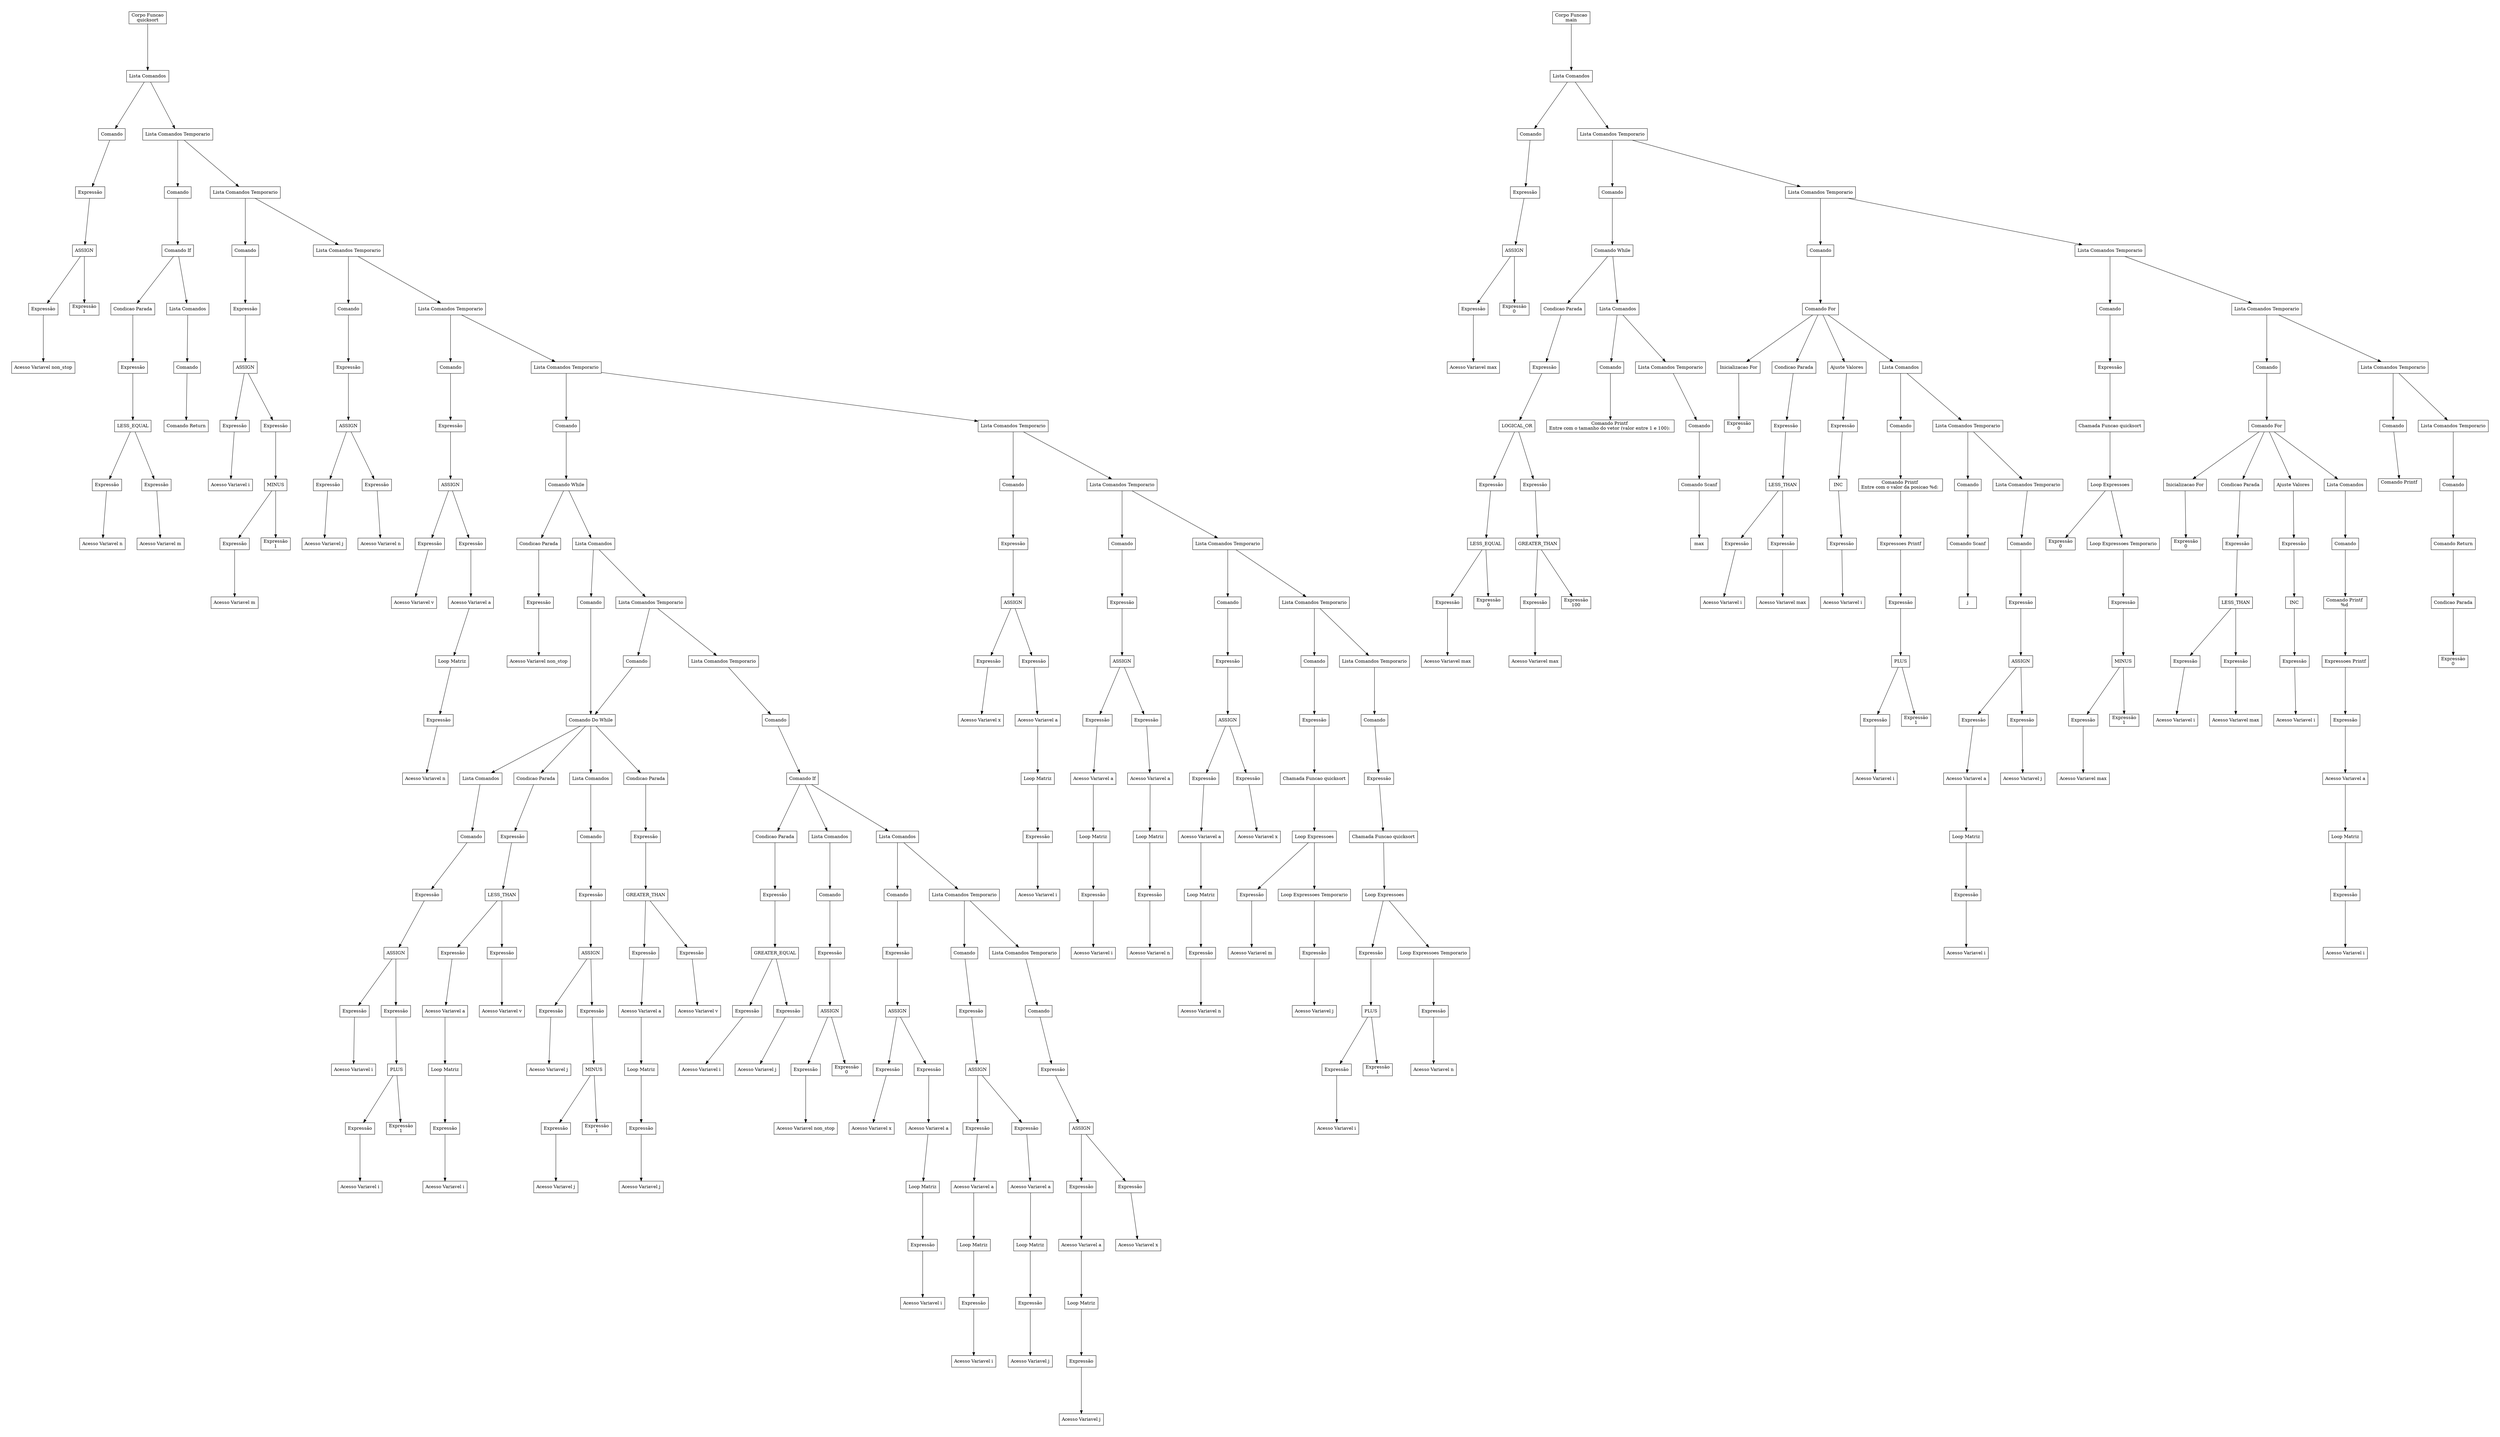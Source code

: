 digraph ARV {
graph [pad="0.5", nodesep="0.5", ranksep="2"];
	7 [shape = box, label = "Acesso Variavel non_stop"];
	6 -> 7;
	6 [shape = box, label = "Expressão
"];
	8 [shape = box, label = "Expressão
1"];
	5 -> 6;
	5 -> 8;
	5 [shape = box, label = "ASSIGN"];
	4 -> 5;
	4 [shape = box, label = "Expressão
"];
	3 -> 4;
	3 [shape = box, label = "Comando"];
	16 [shape = box, label = "Acesso Variavel n"];
	15 -> 16;
	15 [shape = box, label = "Expressão
"];
	18 [shape = box, label = "Acesso Variavel m"];
	17 -> 18;
	17 [shape = box, label = "Expressão
"];
	14 -> 15;
	14 -> 17;
	14 [shape = box, label = "LESS_EQUAL"];
	13 -> 14;
	13 [shape = box, label = "Expressão
"];
	12 -> 13;
	12 [shape = box, label = "Condicao Parada"];
	21 [shape = box, label = "Comando Return"];
	20 -> 21;
	20 [shape = box, label = "Comando"];
	19 -> 20;
	19 [shape = box, label = "Lista Comandos"];
	11 -> 12;
	11 -> 19;
	11 [shape = box, label = "Comando If"];
	10 -> 11;
	10 [shape = box, label = "Comando"];
	27 [shape = box, label = "Acesso Variavel i"];
	26 -> 27;
	26 [shape = box, label = "Expressão
"];
	31 [shape = box, label = "Acesso Variavel m"];
	30 -> 31;
	30 [shape = box, label = "Expressão
"];
	32 [shape = box, label = "Expressão
1"];
	29 -> 30;
	29 -> 32;
	29 [shape = box, label = "MINUS"];
	28 -> 29;
	28 [shape = box, label = "Expressão
"];
	25 -> 26;
	25 -> 28;
	25 [shape = box, label = "ASSIGN"];
	24 -> 25;
	24 [shape = box, label = "Expressão
"];
	23 -> 24;
	23 [shape = box, label = "Comando"];
	38 [shape = box, label = "Acesso Variavel j"];
	37 -> 38;
	37 [shape = box, label = "Expressão
"];
	40 [shape = box, label = "Acesso Variavel n"];
	39 -> 40;
	39 [shape = box, label = "Expressão
"];
	36 -> 37;
	36 -> 39;
	36 [shape = box, label = "ASSIGN"];
	35 -> 36;
	35 [shape = box, label = "Expressão
"];
	34 -> 35;
	34 [shape = box, label = "Comando"];
	46 [shape = box, label = "Acesso Variavel v"];
	45 -> 46;
	45 [shape = box, label = "Expressão
"];
	51 [shape = box, label = "Acesso Variavel n"];
	50 -> 51;
	50 [shape = box, label = "Expressão
"];
	49 -> 50;
	49 [shape = box, label = "Loop Matriz"];
	48 -> 49;
	48 [shape = box, label = "Acesso Variavel a"];
	47 -> 48;
	47 [shape = box, label = "Expressão
"];
	44 -> 45;
	44 -> 47;
	44 [shape = box, label = "ASSIGN"];
	43 -> 44;
	43 [shape = box, label = "Expressão
"];
	42 -> 43;
	42 [shape = box, label = "Comando"];
	57 [shape = box, label = "Acesso Variavel non_stop"];
	56 -> 57;
	56 [shape = box, label = "Expressão
"];
	55 -> 56;
	55 [shape = box, label = "Condicao Parada"];
	65 [shape = box, label = "Acesso Variavel i"];
	64 -> 65;
	64 [shape = box, label = "Expressão
"];
	69 [shape = box, label = "Acesso Variavel i"];
	68 -> 69;
	68 [shape = box, label = "Expressão
"];
	70 [shape = box, label = "Expressão
1"];
	67 -> 68;
	67 -> 70;
	67 [shape = box, label = "PLUS"];
	66 -> 67;
	66 [shape = box, label = "Expressão
"];
	63 -> 64;
	63 -> 66;
	63 [shape = box, label = "ASSIGN"];
	62 -> 63;
	62 [shape = box, label = "Expressão
"];
	61 -> 62;
	61 [shape = box, label = "Comando"];
	60 -> 61;
	60 [shape = box, label = "Lista Comandos"];
	78 [shape = box, label = "Acesso Variavel i"];
	77 -> 78;
	77 [shape = box, label = "Expressão
"];
	76 -> 77;
	76 [shape = box, label = "Loop Matriz"];
	75 -> 76;
	75 [shape = box, label = "Acesso Variavel a"];
	74 -> 75;
	74 [shape = box, label = "Expressão
"];
	80 [shape = box, label = "Acesso Variavel v"];
	79 -> 80;
	79 [shape = box, label = "Expressão
"];
	73 -> 74;
	73 -> 79;
	73 [shape = box, label = "LESS_THAN"];
	72 -> 73;
	72 [shape = box, label = "Expressão
"];
	71 -> 72;
	71 [shape = box, label = "Condicao Parada"];
	-1 -> 71;
	-1 -> 60;
	-1 [shape = box, label = "Comando Do While"];
	59 -> -1;
	59 [shape = box, label = "Comando"];
	88 [shape = box, label = "Acesso Variavel j"];
	87 -> 88;
	87 [shape = box, label = "Expressão
"];
	92 [shape = box, label = "Acesso Variavel j"];
	91 -> 92;
	91 [shape = box, label = "Expressão
"];
	93 [shape = box, label = "Expressão
1"];
	90 -> 91;
	90 -> 93;
	90 [shape = box, label = "MINUS"];
	89 -> 90;
	89 [shape = box, label = "Expressão
"];
	86 -> 87;
	86 -> 89;
	86 [shape = box, label = "ASSIGN"];
	85 -> 86;
	85 [shape = box, label = "Expressão
"];
	84 -> 85;
	84 [shape = box, label = "Comando"];
	83 -> 84;
	83 [shape = box, label = "Lista Comandos"];
	101 [shape = box, label = "Acesso Variavel j"];
	100 -> 101;
	100 [shape = box, label = "Expressão
"];
	99 -> 100;
	99 [shape = box, label = "Loop Matriz"];
	98 -> 99;
	98 [shape = box, label = "Acesso Variavel a"];
	97 -> 98;
	97 [shape = box, label = "Expressão
"];
	103 [shape = box, label = "Acesso Variavel v"];
	102 -> 103;
	102 [shape = box, label = "Expressão
"];
	96 -> 97;
	96 -> 102;
	96 [shape = box, label = "GREATER_THAN"];
	95 -> 96;
	95 [shape = box, label = "Expressão
"];
	94 -> 95;
	94 [shape = box, label = "Condicao Parada"];
	-1 -> 94;
	-1 -> 83;
	-1 [shape = box, label = "Comando Do While"];
	82 -> -1;
	82 [shape = box, label = "Comando"];
	111 [shape = box, label = "Acesso Variavel i"];
	110 -> 111;
	110 [shape = box, label = "Expressão
"];
	113 [shape = box, label = "Acesso Variavel j"];
	112 -> 113;
	112 [shape = box, label = "Expressão
"];
	109 -> 110;
	109 -> 112;
	109 [shape = box, label = "GREATER_EQUAL"];
	108 -> 109;
	108 [shape = box, label = "Expressão
"];
	107 -> 108;
	107 [shape = box, label = "Condicao Parada"];
	119 [shape = box, label = "Acesso Variavel non_stop"];
	118 -> 119;
	118 [shape = box, label = "Expressão
"];
	120 [shape = box, label = "Expressão
0"];
	117 -> 118;
	117 -> 120;
	117 [shape = box, label = "ASSIGN"];
	116 -> 117;
	116 [shape = box, label = "Expressão
"];
	115 -> 116;
	115 [shape = box, label = "Comando"];
	114 -> 115;
	114 [shape = box, label = "Lista Comandos"];
	126 [shape = box, label = "Acesso Variavel x"];
	125 -> 126;
	125 [shape = box, label = "Expressão
"];
	131 [shape = box, label = "Acesso Variavel i"];
	130 -> 131;
	130 [shape = box, label = "Expressão
"];
	129 -> 130;
	129 [shape = box, label = "Loop Matriz"];
	128 -> 129;
	128 [shape = box, label = "Acesso Variavel a"];
	127 -> 128;
	127 [shape = box, label = "Expressão
"];
	124 -> 125;
	124 -> 127;
	124 [shape = box, label = "ASSIGN"];
	123 -> 124;
	123 [shape = box, label = "Expressão
"];
	122 -> 123;
	122 [shape = box, label = "Comando"];
	140 [shape = box, label = "Acesso Variavel i"];
	139 -> 140;
	139 [shape = box, label = "Expressão
"];
	138 -> 139;
	138 [shape = box, label = "Loop Matriz"];
	137 -> 138;
	137 [shape = box, label = "Acesso Variavel a"];
	136 -> 137;
	136 [shape = box, label = "Expressão
"];
	145 [shape = box, label = "Acesso Variavel j"];
	144 -> 145;
	144 [shape = box, label = "Expressão
"];
	143 -> 144;
	143 [shape = box, label = "Loop Matriz"];
	142 -> 143;
	142 [shape = box, label = "Acesso Variavel a"];
	141 -> 142;
	141 [shape = box, label = "Expressão
"];
	135 -> 136;
	135 -> 141;
	135 [shape = box, label = "ASSIGN"];
	134 -> 135;
	134 [shape = box, label = "Expressão
"];
	133 -> 134;
	133 [shape = box, label = "Comando"];
	154 [shape = box, label = "Acesso Variavel j"];
	153 -> 154;
	153 [shape = box, label = "Expressão
"];
	152 -> 153;
	152 [shape = box, label = "Loop Matriz"];
	151 -> 152;
	151 [shape = box, label = "Acesso Variavel a"];
	150 -> 151;
	150 [shape = box, label = "Expressão
"];
	156 [shape = box, label = "Acesso Variavel x"];
	155 -> 156;
	155 [shape = box, label = "Expressão
"];
	149 -> 150;
	149 -> 155;
	149 [shape = box, label = "ASSIGN"];
	148 -> 149;
	148 [shape = box, label = "Expressão
"];
	147 -> 148;
	147 [shape = box, label = "Comando"];
	146 -> 147;
	146 [shape = box, label = "Lista Comandos Temporario"];
	132 -> 133;
	132 -> 146;
	132 [shape = box, label = "Lista Comandos Temporario"];
	121 -> 122;
	121 -> 132;
	121 [shape = box, label = "Lista Comandos"];
	106 -> 107;
	106 -> 114;
	106 -> 121;
	106 [shape = box, label = "Comando If"];
	105 -> 106;
	105 [shape = box, label = "Comando"];
	104 -> 105;
	104 [shape = box, label = "Lista Comandos Temporario"];
	81 -> 82;
	81 -> 104;
	81 [shape = box, label = "Lista Comandos Temporario"];
	58 -> 59;
	58 -> 81;
	58 [shape = box, label = "Lista Comandos"];
	54 -> 55;
	54 -> 58;
	54 [shape = box, label = "Comando While"];
	53 -> 54;
	53 [shape = box, label = "Comando"];
	162 [shape = box, label = "Acesso Variavel x"];
	161 -> 162;
	161 [shape = box, label = "Expressão
"];
	167 [shape = box, label = "Acesso Variavel i"];
	166 -> 167;
	166 [shape = box, label = "Expressão
"];
	165 -> 166;
	165 [shape = box, label = "Loop Matriz"];
	164 -> 165;
	164 [shape = box, label = "Acesso Variavel a"];
	163 -> 164;
	163 [shape = box, label = "Expressão
"];
	160 -> 161;
	160 -> 163;
	160 [shape = box, label = "ASSIGN"];
	159 -> 160;
	159 [shape = box, label = "Expressão
"];
	158 -> 159;
	158 [shape = box, label = "Comando"];
	176 [shape = box, label = "Acesso Variavel i"];
	175 -> 176;
	175 [shape = box, label = "Expressão
"];
	174 -> 175;
	174 [shape = box, label = "Loop Matriz"];
	173 -> 174;
	173 [shape = box, label = "Acesso Variavel a"];
	172 -> 173;
	172 [shape = box, label = "Expressão
"];
	181 [shape = box, label = "Acesso Variavel n"];
	180 -> 181;
	180 [shape = box, label = "Expressão
"];
	179 -> 180;
	179 [shape = box, label = "Loop Matriz"];
	178 -> 179;
	178 [shape = box, label = "Acesso Variavel a"];
	177 -> 178;
	177 [shape = box, label = "Expressão
"];
	171 -> 172;
	171 -> 177;
	171 [shape = box, label = "ASSIGN"];
	170 -> 171;
	170 [shape = box, label = "Expressão
"];
	169 -> 170;
	169 [shape = box, label = "Comando"];
	190 [shape = box, label = "Acesso Variavel n"];
	189 -> 190;
	189 [shape = box, label = "Expressão
"];
	188 -> 189;
	188 [shape = box, label = "Loop Matriz"];
	187 -> 188;
	187 [shape = box, label = "Acesso Variavel a"];
	186 -> 187;
	186 [shape = box, label = "Expressão
"];
	192 [shape = box, label = "Acesso Variavel x"];
	191 -> 192;
	191 [shape = box, label = "Expressão
"];
	185 -> 186;
	185 -> 191;
	185 [shape = box, label = "ASSIGN"];
	184 -> 185;
	184 [shape = box, label = "Expressão
"];
	183 -> 184;
	183 [shape = box, label = "Comando"];
	199 [shape = box, label = "Acesso Variavel m"];
	198 -> 199;
	198 [shape = box, label = "Expressão
"];
	202 [shape = box, label = "Acesso Variavel j"];
	201 -> 202;
	201 [shape = box, label = "Expressão
"];
	200 -> 201;
	200 [shape = box, label = "Loop Expressoes Temporario"];
	197 -> 198;
	197 -> 200;
	197 [shape = box, label = "Loop Expressoes"];
	196 -> 197;
	196 [shape = box, label = "Chamada Funcao quicksort"];
	195 -> 196;
	195 [shape = box, label = "Expressão
"];
	194 -> 195;
	194 [shape = box, label = "Comando"];
	211 [shape = box, label = "Acesso Variavel i"];
	210 -> 211;
	210 [shape = box, label = "Expressão
"];
	212 [shape = box, label = "Expressão
1"];
	209 -> 210;
	209 -> 212;
	209 [shape = box, label = "PLUS"];
	208 -> 209;
	208 [shape = box, label = "Expressão
"];
	215 [shape = box, label = "Acesso Variavel n"];
	214 -> 215;
	214 [shape = box, label = "Expressão
"];
	213 -> 214;
	213 [shape = box, label = "Loop Expressoes Temporario"];
	207 -> 208;
	207 -> 213;
	207 [shape = box, label = "Loop Expressoes"];
	206 -> 207;
	206 [shape = box, label = "Chamada Funcao quicksort"];
	205 -> 206;
	205 [shape = box, label = "Expressão
"];
	204 -> 205;
	204 [shape = box, label = "Comando"];
	203 -> 204;
	203 [shape = box, label = "Lista Comandos Temporario"];
	193 -> 194;
	193 -> 203;
	193 [shape = box, label = "Lista Comandos Temporario"];
	182 -> 183;
	182 -> 193;
	182 [shape = box, label = "Lista Comandos Temporario"];
	168 -> 169;
	168 -> 182;
	168 [shape = box, label = "Lista Comandos Temporario"];
	157 -> 158;
	157 -> 168;
	157 [shape = box, label = "Lista Comandos Temporario"];
	52 -> 53;
	52 -> 157;
	52 [shape = box, label = "Lista Comandos Temporario"];
	41 -> 42;
	41 -> 52;
	41 [shape = box, label = "Lista Comandos Temporario"];
	33 -> 34;
	33 -> 41;
	33 [shape = box, label = "Lista Comandos Temporario"];
	22 -> 23;
	22 -> 33;
	22 [shape = box, label = "Lista Comandos Temporario"];
	9 -> 10;
	9 -> 22;
	9 [shape = box, label = "Lista Comandos Temporario"];
	2 -> 3;
	2 -> 9;
	2 [shape = box, label = "Lista Comandos"];
	1 -> 2;
	1 [shape = box, label = "Corpo Funcao
quicksort"];
	223 [shape = box, label = "Acesso Variavel max"];
	222 -> 223;
	222 [shape = box, label = "Expressão
"];
	224 [shape = box, label = "Expressão
0"];
	221 -> 222;
	221 -> 224;
	221 [shape = box, label = "ASSIGN"];
	220 -> 221;
	220 [shape = box, label = "Expressão
"];
	219 -> 220;
	219 [shape = box, label = "Comando"];
	234 [shape = box, label = "Acesso Variavel max"];
	233 -> 234;
	233 [shape = box, label = "Expressão
"];
	235 [shape = box, label = "Expressão
0"];
	232 -> 233;
	232 -> 235;
	232 [shape = box, label = "LESS_EQUAL"];
	231 -> 232;
	231 [shape = box, label = "Expressão
"];
	239 [shape = box, label = "Acesso Variavel max"];
	238 -> 239;
	238 [shape = box, label = "Expressão
"];
	240 [shape = box, label = "Expressão
100"];
	237 -> 238;
	237 -> 240;
	237 [shape = box, label = "GREATER_THAN"];
	236 -> 237;
	236 [shape = box, label = "Expressão
"];
	230 -> 231;
	230 -> 236;
	230 [shape = box, label = "LOGICAL_OR"];
	229 -> 230;
	229 [shape = box, label = "Expressão
"];
	228 -> 229;
	228 [shape = box, label = "Condicao Parada"];
	243 [shape = box, label = "Comando Printf 
Entre com o tamanho do vetor (valor entre 1 e 100): "];
	242 -> 243;
	242 [shape = box, label = "Comando"];
	247 [shape = box, label = "max"];
	246 -> 247;
	246 [shape = box, label = "Comando Scanf"];
	245 -> 246;
	245 [shape = box, label = "Comando"];
	244 -> 245;
	244 [shape = box, label = "Lista Comandos Temporario"];
	241 -> 242;
	241 -> 244;
	241 [shape = box, label = "Lista Comandos"];
	227 -> 228;
	227 -> 241;
	227 [shape = box, label = "Comando While"];
	226 -> 227;
	226 [shape = box, label = "Comando"];
	252 [shape = box, label = "Expressão
0"];
	251 -> 252;
	251 [shape = box, label = "Inicializacao For"];
	257 [shape = box, label = "Acesso Variavel i"];
	256 -> 257;
	256 [shape = box, label = "Expressão
"];
	259 [shape = box, label = "Acesso Variavel max"];
	258 -> 259;
	258 [shape = box, label = "Expressão
"];
	255 -> 256;
	255 -> 258;
	255 [shape = box, label = "LESS_THAN"];
	254 -> 255;
	254 [shape = box, label = "Expressão
"];
	253 -> 254;
	253 [shape = box, label = "Condicao Parada"];
	264 [shape = box, label = "Acesso Variavel i"];
	263 -> 264;
	263 [shape = box, label = "Expressão
"];
	262 -> 263;
	262 [shape = box, label = "INC"];
	261 -> 262;
	261 [shape = box, label = "Expressão
"];
	260 -> 261;
	260 [shape = box, label = "Ajuste Valores"];
	272 [shape = box, label = "Acesso Variavel i"];
	271 -> 272;
	271 [shape = box, label = "Expressão
"];
	273 [shape = box, label = "Expressão
1"];
	270 -> 271;
	270 -> 273;
	270 [shape = box, label = "PLUS"];
	269 -> 270;
	269 [shape = box, label = "Expressão
"];
	268 -> 269;
	268 [shape = box, label = "Expressoes Printf"];
	267 -> 268;
	267 [shape = box, label = "Comando Printf 
Entre com o valor da posicao %d: "];
	266 -> 267;
	266 [shape = box, label = "Comando"];
	277 [shape = box, label = "j"];
	276 -> 277;
	276 [shape = box, label = "Comando Scanf"];
	275 -> 276;
	275 [shape = box, label = "Comando"];
	286 [shape = box, label = "Acesso Variavel i"];
	285 -> 286;
	285 [shape = box, label = "Expressão
"];
	284 -> 285;
	284 [shape = box, label = "Loop Matriz"];
	283 -> 284;
	283 [shape = box, label = "Acesso Variavel a"];
	282 -> 283;
	282 [shape = box, label = "Expressão
"];
	288 [shape = box, label = "Acesso Variavel j"];
	287 -> 288;
	287 [shape = box, label = "Expressão
"];
	281 -> 282;
	281 -> 287;
	281 [shape = box, label = "ASSIGN"];
	280 -> 281;
	280 [shape = box, label = "Expressão
"];
	279 -> 280;
	279 [shape = box, label = "Comando"];
	278 -> 279;
	278 [shape = box, label = "Lista Comandos Temporario"];
	274 -> 275;
	274 -> 278;
	274 [shape = box, label = "Lista Comandos Temporario"];
	265 -> 266;
	265 -> 274;
	265 [shape = box, label = "Lista Comandos"];
	250 -> 251;
	250 -> 253;
	250 -> 260;
	250 -> 265;
	250 [shape = box, label = "Comando For"];
	249 -> 250;
	249 [shape = box, label = "Comando"];
	294 [shape = box, label = "Expressão
0"];
	299 [shape = box, label = "Acesso Variavel max"];
	298 -> 299;
	298 [shape = box, label = "Expressão
"];
	300 [shape = box, label = "Expressão
1"];
	297 -> 298;
	297 -> 300;
	297 [shape = box, label = "MINUS"];
	296 -> 297;
	296 [shape = box, label = "Expressão
"];
	295 -> 296;
	295 [shape = box, label = "Loop Expressoes Temporario"];
	293 -> 294;
	293 -> 295;
	293 [shape = box, label = "Loop Expressoes"];
	292 -> 293;
	292 [shape = box, label = "Chamada Funcao quicksort"];
	291 -> 292;
	291 [shape = box, label = "Expressão
"];
	290 -> 291;
	290 [shape = box, label = "Comando"];
	305 [shape = box, label = "Expressão
0"];
	304 -> 305;
	304 [shape = box, label = "Inicializacao For"];
	310 [shape = box, label = "Acesso Variavel i"];
	309 -> 310;
	309 [shape = box, label = "Expressão
"];
	312 [shape = box, label = "Acesso Variavel max"];
	311 -> 312;
	311 [shape = box, label = "Expressão
"];
	308 -> 309;
	308 -> 311;
	308 [shape = box, label = "LESS_THAN"];
	307 -> 308;
	307 [shape = box, label = "Expressão
"];
	306 -> 307;
	306 [shape = box, label = "Condicao Parada"];
	317 [shape = box, label = "Acesso Variavel i"];
	316 -> 317;
	316 [shape = box, label = "Expressão
"];
	315 -> 316;
	315 [shape = box, label = "INC"];
	314 -> 315;
	314 [shape = box, label = "Expressão
"];
	313 -> 314;
	313 [shape = box, label = "Ajuste Valores"];
	326 [shape = box, label = "Acesso Variavel i"];
	325 -> 326;
	325 [shape = box, label = "Expressão
"];
	324 -> 325;
	324 [shape = box, label = "Loop Matriz"];
	323 -> 324;
	323 [shape = box, label = "Acesso Variavel a"];
	322 -> 323;
	322 [shape = box, label = "Expressão
"];
	321 -> 322;
	321 [shape = box, label = "Expressoes Printf"];
	320 -> 321;
	320 [shape = box, label = "Comando Printf 
%d "];
	319 -> 320;
	319 [shape = box, label = "Comando"];
	318 -> 319;
	318 [shape = box, label = "Lista Comandos"];
	303 -> 304;
	303 -> 306;
	303 -> 313;
	303 -> 318;
	303 [shape = box, label = "Comando For"];
	302 -> 303;
	302 [shape = box, label = "Comando"];
	329 [shape = box, label = "Comando Printf 
\n"];
	328 -> 329;
	328 [shape = box, label = "Comando"];
	334 [shape = box, label = "Expressão
0"];
	333 -> 334;
	333 [shape = box, label = "Condicao Parada"];
	332 -> 333;
	332 [shape = box, label = "Comando Return"];
	331 -> 332;
	331 [shape = box, label = "Comando"];
	330 -> 331;
	330 [shape = box, label = "Lista Comandos Temporario"];
	327 -> 328;
	327 -> 330;
	327 [shape = box, label = "Lista Comandos Temporario"];
	301 -> 302;
	301 -> 327;
	301 [shape = box, label = "Lista Comandos Temporario"];
	289 -> 290;
	289 -> 301;
	289 [shape = box, label = "Lista Comandos Temporario"];
	248 -> 249;
	248 -> 289;
	248 [shape = box, label = "Lista Comandos Temporario"];
	225 -> 226;
	225 -> 248;
	225 [shape = box, label = "Lista Comandos Temporario"];
	218 -> 219;
	218 -> 225;
	218 [shape = box, label = "Lista Comandos"];
	217 -> 218;
	217 [shape = box, label = "Corpo Funcao
main"];
}

